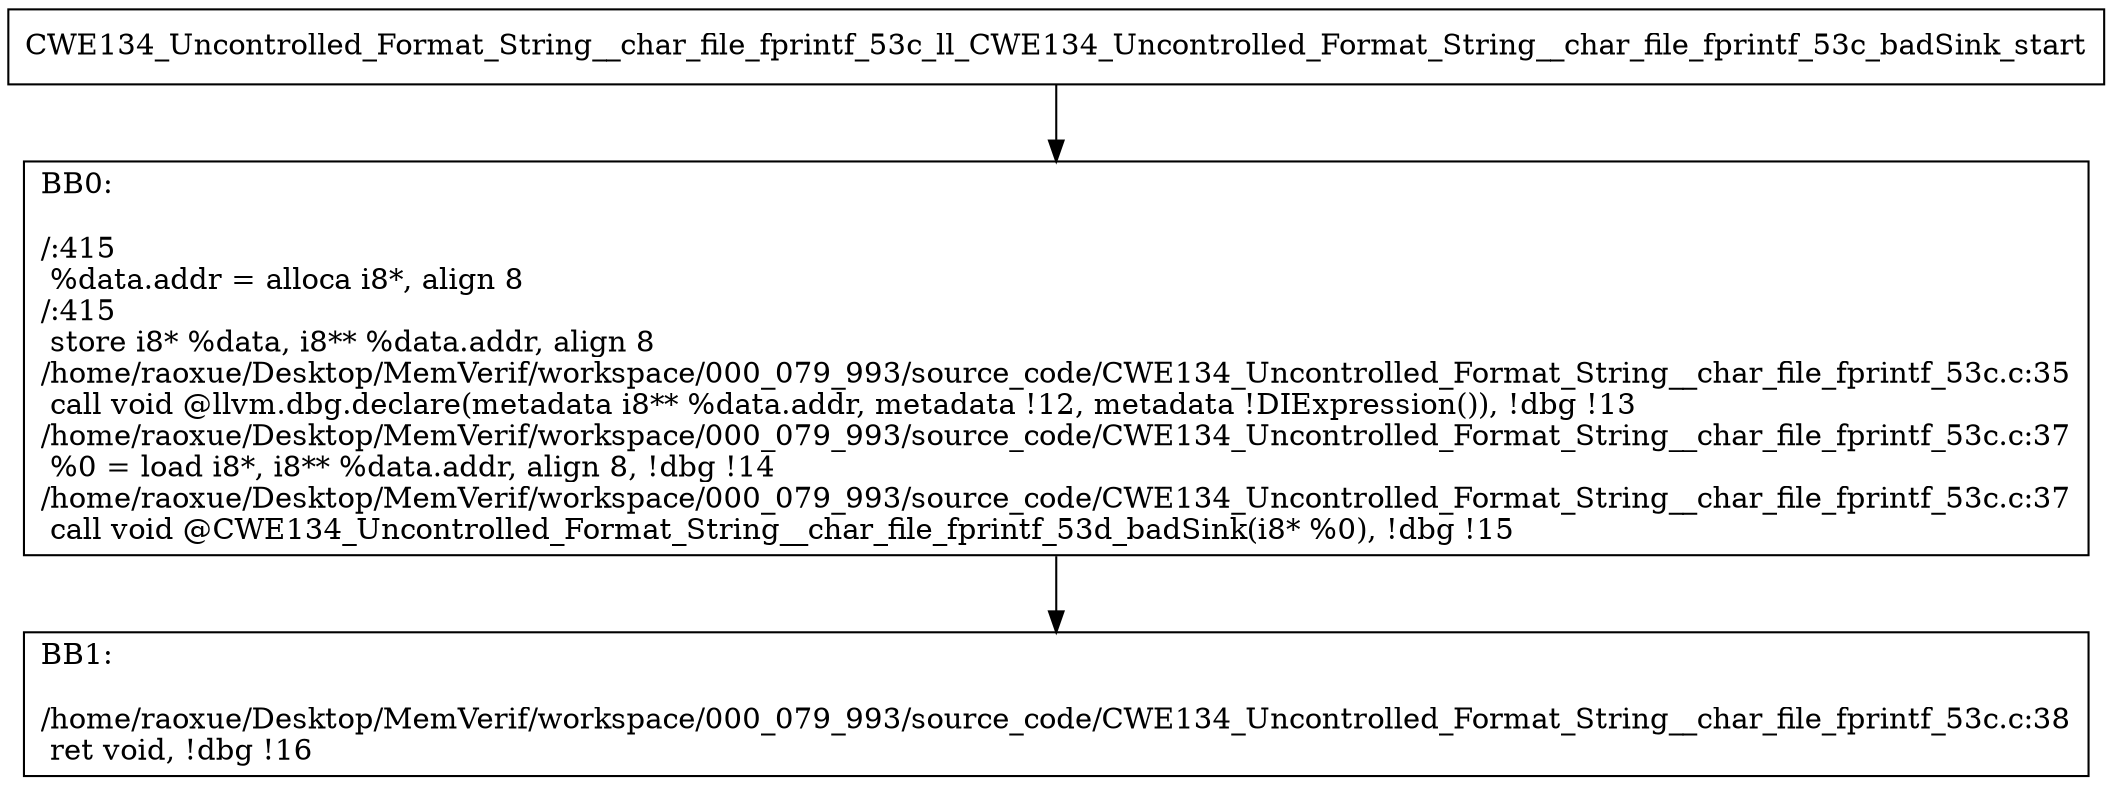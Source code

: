 digraph "CFG for'CWE134_Uncontrolled_Format_String__char_file_fprintf_53c_ll_CWE134_Uncontrolled_Format_String__char_file_fprintf_53c_badSink' function" {
	BBCWE134_Uncontrolled_Format_String__char_file_fprintf_53c_ll_CWE134_Uncontrolled_Format_String__char_file_fprintf_53c_badSink_start[shape=record,label="{CWE134_Uncontrolled_Format_String__char_file_fprintf_53c_ll_CWE134_Uncontrolled_Format_String__char_file_fprintf_53c_badSink_start}"];
	BBCWE134_Uncontrolled_Format_String__char_file_fprintf_53c_ll_CWE134_Uncontrolled_Format_String__char_file_fprintf_53c_badSink_start-> CWE134_Uncontrolled_Format_String__char_file_fprintf_53c_ll_CWE134_Uncontrolled_Format_String__char_file_fprintf_53c_badSinkBB0;
	CWE134_Uncontrolled_Format_String__char_file_fprintf_53c_ll_CWE134_Uncontrolled_Format_String__char_file_fprintf_53c_badSinkBB0 [shape=record, label="{BB0:\l\l/:415\l
  %data.addr = alloca i8*, align 8\l
/:415\l
  store i8* %data, i8** %data.addr, align 8\l
/home/raoxue/Desktop/MemVerif/workspace/000_079_993/source_code/CWE134_Uncontrolled_Format_String__char_file_fprintf_53c.c:35\l
  call void @llvm.dbg.declare(metadata i8** %data.addr, metadata !12, metadata !DIExpression()), !dbg !13\l
/home/raoxue/Desktop/MemVerif/workspace/000_079_993/source_code/CWE134_Uncontrolled_Format_String__char_file_fprintf_53c.c:37\l
  %0 = load i8*, i8** %data.addr, align 8, !dbg !14\l
/home/raoxue/Desktop/MemVerif/workspace/000_079_993/source_code/CWE134_Uncontrolled_Format_String__char_file_fprintf_53c.c:37\l
  call void @CWE134_Uncontrolled_Format_String__char_file_fprintf_53d_badSink(i8* %0), !dbg !15\l
}"];
	CWE134_Uncontrolled_Format_String__char_file_fprintf_53c_ll_CWE134_Uncontrolled_Format_String__char_file_fprintf_53c_badSinkBB0-> CWE134_Uncontrolled_Format_String__char_file_fprintf_53c_ll_CWE134_Uncontrolled_Format_String__char_file_fprintf_53c_badSinkBB1;
	CWE134_Uncontrolled_Format_String__char_file_fprintf_53c_ll_CWE134_Uncontrolled_Format_String__char_file_fprintf_53c_badSinkBB1 [shape=record, label="{BB1:\l\l/home/raoxue/Desktop/MemVerif/workspace/000_079_993/source_code/CWE134_Uncontrolled_Format_String__char_file_fprintf_53c.c:38\l
  ret void, !dbg !16\l
}"];
}
